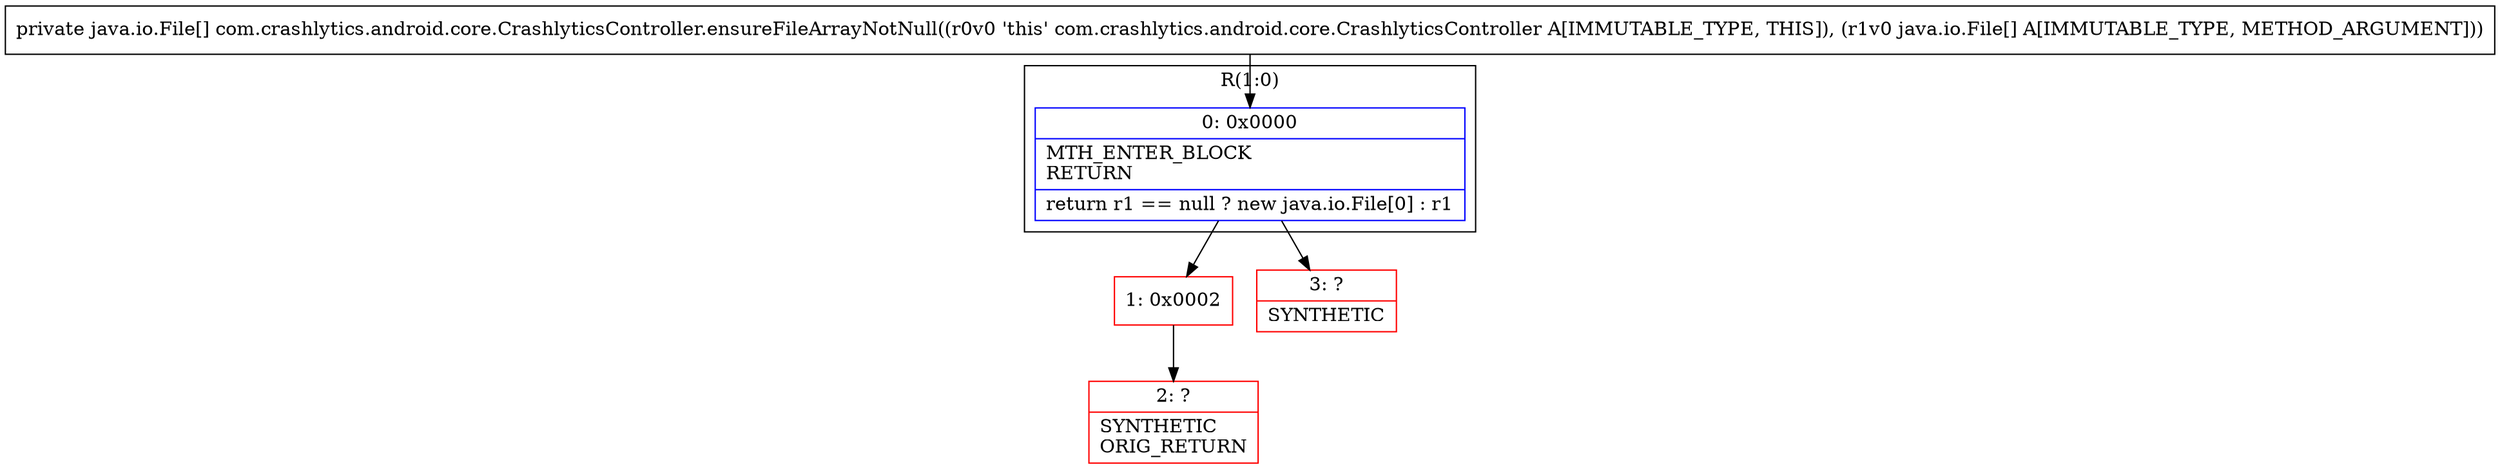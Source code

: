 digraph "CFG forcom.crashlytics.android.core.CrashlyticsController.ensureFileArrayNotNull([Ljava\/io\/File;)[Ljava\/io\/File;" {
subgraph cluster_Region_1435535797 {
label = "R(1:0)";
node [shape=record,color=blue];
Node_0 [shape=record,label="{0\:\ 0x0000|MTH_ENTER_BLOCK\lRETURN\l|return r1 == null ? new java.io.File[0] : r1\l}"];
}
Node_1 [shape=record,color=red,label="{1\:\ 0x0002}"];
Node_2 [shape=record,color=red,label="{2\:\ ?|SYNTHETIC\lORIG_RETURN\l}"];
Node_3 [shape=record,color=red,label="{3\:\ ?|SYNTHETIC\l}"];
MethodNode[shape=record,label="{private java.io.File[] com.crashlytics.android.core.CrashlyticsController.ensureFileArrayNotNull((r0v0 'this' com.crashlytics.android.core.CrashlyticsController A[IMMUTABLE_TYPE, THIS]), (r1v0 java.io.File[] A[IMMUTABLE_TYPE, METHOD_ARGUMENT])) }"];
MethodNode -> Node_0;
Node_0 -> Node_1;
Node_0 -> Node_3;
Node_1 -> Node_2;
}

